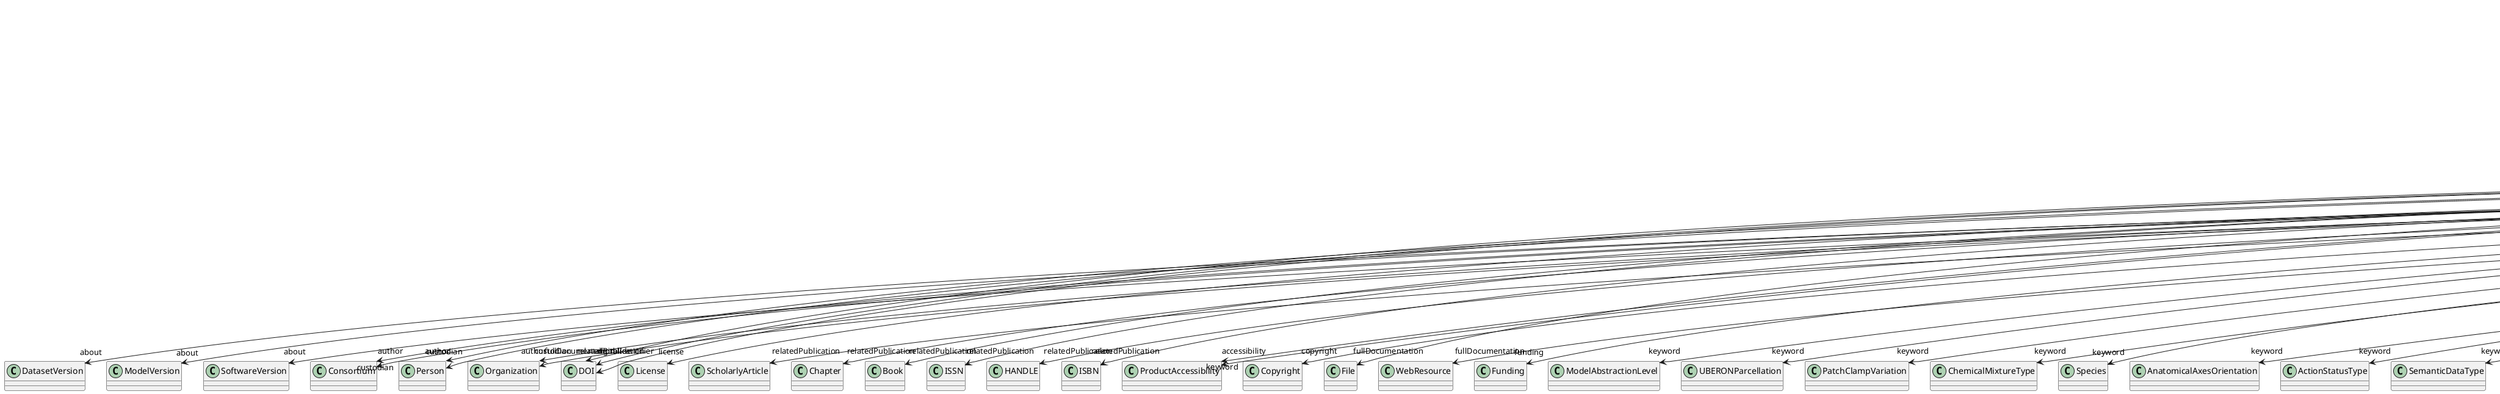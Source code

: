 @startuml
class LivePaperVersion {
+about
+author
+digitalIdentifier
+isAlternativeVersionOf
+isNewVersionOf
+license
+modificationDate
+relatedPublication
+accessibility
+copyright
+custodian
+description
+fullDocumentation
+fullName
+funding
+homepage
+howToCite
+keyword
+otherContribution
+releaseDate
+repository
+shortName
+supportChannel
+versionIdentifier
+versionInnovation

}
LivePaperVersion -d-> "about" DatasetVersion
LivePaperVersion -d-> "about" ModelVersion
LivePaperVersion -d-> "about" SoftwareVersion
LivePaperVersion -d-> "author" Consortium
LivePaperVersion -d-> "author" Person
LivePaperVersion -d-> "author" Organization
LivePaperVersion -d-> "digitalIdentifier" DOI
LivePaperVersion -d-> "isAlternativeVersionOf" LivePaperVersion
LivePaperVersion -d-> "isNewVersionOf" LivePaperVersion
LivePaperVersion -d-> "license" License
LivePaperVersion -d-> "relatedPublication" ScholarlyArticle
LivePaperVersion -d-> "relatedPublication" Chapter
LivePaperVersion -d-> "relatedPublication" Book
LivePaperVersion -d-> "relatedPublication" ISSN
LivePaperVersion -d-> "relatedPublication" HANDLE
LivePaperVersion -d-> "relatedPublication" ISBN
LivePaperVersion -d-> "relatedPublication" DOI
LivePaperVersion -d-> "accessibility" ProductAccessibility
LivePaperVersion -d-> "copyright" Copyright
LivePaperVersion -d-> "custodian" Consortium
LivePaperVersion -d-> "custodian" Person
LivePaperVersion -d-> "custodian" Organization
LivePaperVersion -d-> "fullDocumentation" DOI
LivePaperVersion -d-> "fullDocumentation" File
LivePaperVersion -d-> "fullDocumentation" WebResource
LivePaperVersion -d-> "funding" Funding
LivePaperVersion -d-> "keyword" ModelAbstractionLevel
LivePaperVersion -d-> "keyword" UBERONParcellation
LivePaperVersion -d-> "keyword" PatchClampVariation
LivePaperVersion -d-> "keyword" ChemicalMixtureType
LivePaperVersion -d-> "keyword" Species
LivePaperVersion -d-> "keyword" AnatomicalAxesOrientation
LivePaperVersion -d-> "keyword" ActionStatusType
LivePaperVersion -d-> "keyword" SemanticDataType
LivePaperVersion -d-> "keyword" Language
LivePaperVersion -d-> "keyword" OrganismSubstance
LivePaperVersion -d-> "keyword" CriteriaQualityType
LivePaperVersion -d-> "keyword" LearningResourceType
LivePaperVersion -d-> "keyword" Laterality
LivePaperVersion -d-> "keyword" Service
LivePaperVersion -d-> "keyword" ProductAccessibility
LivePaperVersion -d-> "keyword" BiologicalSex
LivePaperVersion -d-> "keyword" OrganismSystem
LivePaperVersion -d-> "keyword" EthicsAssessment
LivePaperVersion -d-> "keyword" AgeCategory
LivePaperVersion -d-> "keyword" AuditoryStimulusType
LivePaperVersion -d-> "keyword" BiologicalOrder
LivePaperVersion -d-> "keyword" Organ
LivePaperVersion -d-> "keyword" OlfactoryStimulusType
LivePaperVersion -d-> "keyword" ModelScope
LivePaperVersion -d-> "keyword" SoftwareFeature
LivePaperVersion -d-> "keyword" AnnotationType
LivePaperVersion -d-> "keyword" SubcellularEntity
LivePaperVersion -d-> "keyword" OperatingDevice
LivePaperVersion -d-> "keyword" AnatomicalIdentificationType
LivePaperVersion -d-> "keyword" StimulationTechnique
LivePaperVersion -d-> "keyword" FileBundleGrouping
LivePaperVersion -d-> "keyword" Colormap
LivePaperVersion -d-> "keyword" GustatoryStimulusType
LivePaperVersion -d-> "keyword" ProgrammingLanguage
LivePaperVersion -d-> "keyword" DeviceType
LivePaperVersion -d-> "keyword" DiseaseModel
LivePaperVersion -d-> "keyword" OpticalStimulusType
LivePaperVersion -d-> "keyword" FileUsageRole
LivePaperVersion -d-> "keyword" AnatomicalPlane
LivePaperVersion -d-> "keyword" AtlasType
LivePaperVersion -d-> "keyword" CellCultureType
LivePaperVersion -d-> "keyword" Terminology
LivePaperVersion -d-> "keyword" CranialWindowConstructionType
LivePaperVersion -d-> "keyword" AnalysisTechnique
LivePaperVersion -d-> "keyword" CranialWindowReinforcementType
LivePaperVersion -d-> "keyword" EducationalLevel
LivePaperVersion -d-> "keyword" VisualStimulusType
LivePaperVersion -d-> "keyword" SubjectAttribute
LivePaperVersion -d-> "keyword" AnnotationCriteriaType
LivePaperVersion -d-> "keyword" DataType
LivePaperVersion -d-> "keyword" TissueSampleType
LivePaperVersion -d-> "keyword" BiologicalProcess
LivePaperVersion -d-> "keyword" UnitOfMeasurement
LivePaperVersion -d-> "keyword" SoftwareApplicationCategory
LivePaperVersion -d-> "keyword" MolecularEntity
LivePaperVersion -d-> "keyword" TactileStimulusType
LivePaperVersion -d-> "keyword" BreedingType
LivePaperVersion -d-> "keyword" CellType
LivePaperVersion -d-> "keyword" StimulationApproach
LivePaperVersion -d-> "keyword" TermSuggestion
LivePaperVersion -d-> "keyword" MetaDataModelType
LivePaperVersion -d-> "keyword" PreparationType
LivePaperVersion -d-> "keyword" FileRepositoryType
LivePaperVersion -d-> "keyword" Handedness
LivePaperVersion -d-> "keyword" SetupType
LivePaperVersion -d-> "keyword" OperatingSystem
LivePaperVersion -d-> "keyword" Disease
LivePaperVersion -d-> "keyword" DifferenceMeasure
LivePaperVersion -d-> "keyword" MeasuredQuantity
LivePaperVersion -d-> "keyword" QualitativeOverlap
LivePaperVersion -d-> "keyword" TypeOfUncertainty
LivePaperVersion -d-> "keyword" GeneticStrainType
LivePaperVersion -d-> "keyword" ContributionType
LivePaperVersion -d-> "keyword" Technique
LivePaperVersion -d-> "keyword" ExperimentalApproach
LivePaperVersion -d-> "keyword" TissueSampleAttribute
LivePaperVersion -d-> "keyword" ElectricalStimulusType
LivePaperVersion -d-> "keyword" MeasuredSignalType
LivePaperVersion -d-> "otherContribution" Contribution
LivePaperVersion -d-> "repository" FileRepository

@enduml